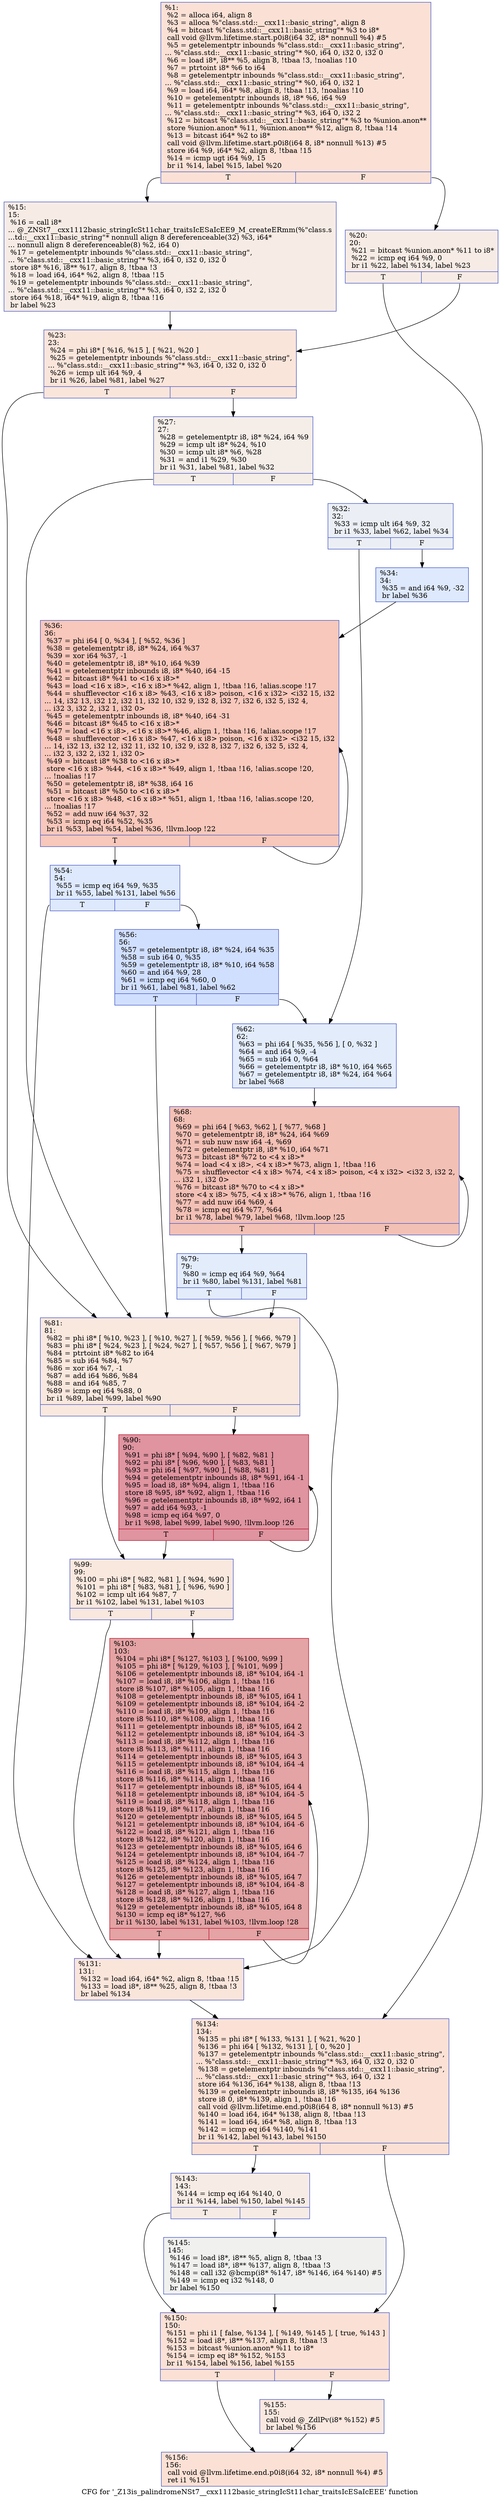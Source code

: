 digraph "CFG for '_Z13is_palindromeNSt7__cxx1112basic_stringIcSt11char_traitsIcESaIcEEE' function" {
	label="CFG for '_Z13is_palindromeNSt7__cxx1112basic_stringIcSt11char_traitsIcESaIcEEE' function";

	Node0x558ef12fb730 [shape=record,color="#3d50c3ff", style=filled, fillcolor="#f7bca170",label="{%1:\l  %2 = alloca i64, align 8\l  %3 = alloca %\"class.std::__cxx11::basic_string\", align 8\l  %4 = bitcast %\"class.std::__cxx11::basic_string\"* %3 to i8*\l  call void @llvm.lifetime.start.p0i8(i64 32, i8* nonnull %4) #5\l  %5 = getelementptr inbounds %\"class.std::__cxx11::basic_string\",\l... %\"class.std::__cxx11::basic_string\"* %0, i64 0, i32 0, i32 0\l  %6 = load i8*, i8** %5, align 8, !tbaa !3, !noalias !10\l  %7 = ptrtoint i8* %6 to i64\l  %8 = getelementptr inbounds %\"class.std::__cxx11::basic_string\",\l... %\"class.std::__cxx11::basic_string\"* %0, i64 0, i32 1\l  %9 = load i64, i64* %8, align 8, !tbaa !13, !noalias !10\l  %10 = getelementptr inbounds i8, i8* %6, i64 %9\l  %11 = getelementptr inbounds %\"class.std::__cxx11::basic_string\",\l... %\"class.std::__cxx11::basic_string\"* %3, i64 0, i32 2\l  %12 = bitcast %\"class.std::__cxx11::basic_string\"* %3 to %union.anon**\l  store %union.anon* %11, %union.anon** %12, align 8, !tbaa !14\l  %13 = bitcast i64* %2 to i8*\l  call void @llvm.lifetime.start.p0i8(i64 8, i8* nonnull %13) #5\l  store i64 %9, i64* %2, align 8, !tbaa !15\l  %14 = icmp ugt i64 %9, 15\l  br i1 %14, label %15, label %20\l|{<s0>T|<s1>F}}"];
	Node0x558ef12fb730:s0 -> Node0x558ef12fefb0;
	Node0x558ef12fb730:s1 -> Node0x558ef12ff040;
	Node0x558ef12fefb0 [shape=record,color="#3d50c3ff", style=filled, fillcolor="#ecd3c570",label="{%15:\l15:                                               \l  %16 = call i8*\l... @_ZNSt7__cxx1112basic_stringIcSt11char_traitsIcESaIcEE9_M_createERmm(%\"class.s\l...td::__cxx11::basic_string\"* nonnull align 8 dereferenceable(32) %3, i64*\l... nonnull align 8 dereferenceable(8) %2, i64 0)\l  %17 = getelementptr inbounds %\"class.std::__cxx11::basic_string\",\l... %\"class.std::__cxx11::basic_string\"* %3, i64 0, i32 0, i32 0\l  store i8* %16, i8** %17, align 8, !tbaa !3\l  %18 = load i64, i64* %2, align 8, !tbaa !15\l  %19 = getelementptr inbounds %\"class.std::__cxx11::basic_string\",\l... %\"class.std::__cxx11::basic_string\"* %3, i64 0, i32 2, i32 0\l  store i64 %18, i64* %19, align 8, !tbaa !16\l  br label %23\l}"];
	Node0x558ef12fefb0 -> Node0x558ef12ff180;
	Node0x558ef12ff040 [shape=record,color="#3d50c3ff", style=filled, fillcolor="#ecd3c570",label="{%20:\l20:                                               \l  %21 = bitcast %union.anon* %11 to i8*\l  %22 = icmp eq i64 %9, 0\l  br i1 %22, label %134, label %23\l|{<s0>T|<s1>F}}"];
	Node0x558ef12ff040:s0 -> Node0x558ef13003b0;
	Node0x558ef12ff040:s1 -> Node0x558ef12ff180;
	Node0x558ef12ff180 [shape=record,color="#3d50c3ff", style=filled, fillcolor="#f4c5ad70",label="{%23:\l23:                                               \l  %24 = phi i8* [ %16, %15 ], [ %21, %20 ]\l  %25 = getelementptr inbounds %\"class.std::__cxx11::basic_string\",\l... %\"class.std::__cxx11::basic_string\"* %3, i64 0, i32 0, i32 0\l  %26 = icmp ult i64 %9, 4\l  br i1 %26, label %81, label %27\l|{<s0>T|<s1>F}}"];
	Node0x558ef12ff180:s0 -> Node0x558ef1300700;
	Node0x558ef12ff180:s1 -> Node0x558ef1300750;
	Node0x558ef1300750 [shape=record,color="#3d50c3ff", style=filled, fillcolor="#e8d6cc70",label="{%27:\l27:                                               \l  %28 = getelementptr i8, i8* %24, i64 %9\l  %29 = icmp ult i8* %24, %10\l  %30 = icmp ult i8* %6, %28\l  %31 = and i1 %29, %30\l  br i1 %31, label %81, label %32\l|{<s0>T|<s1>F}}"];
	Node0x558ef1300750:s0 -> Node0x558ef1300700;
	Node0x558ef1300750:s1 -> Node0x558ef1300ae0;
	Node0x558ef1300ae0 [shape=record,color="#3d50c3ff", style=filled, fillcolor="#d1dae970",label="{%32:\l32:                                               \l  %33 = icmp ult i64 %9, 32\l  br i1 %33, label %62, label %34\l|{<s0>T|<s1>F}}"];
	Node0x558ef1300ae0:s0 -> Node0x558ef1300e80;
	Node0x558ef1300ae0:s1 -> Node0x558ef1300ed0;
	Node0x558ef1300ed0 [shape=record,color="#3d50c3ff", style=filled, fillcolor="#b5cdfa70",label="{%34:\l34:                                               \l  %35 = and i64 %9, -32\l  br label %36\l}"];
	Node0x558ef1300ed0 -> Node0x558ef13010d0;
	Node0x558ef13010d0 [shape=record,color="#3d50c3ff", style=filled, fillcolor="#ed836670",label="{%36:\l36:                                               \l  %37 = phi i64 [ 0, %34 ], [ %52, %36 ]\l  %38 = getelementptr i8, i8* %24, i64 %37\l  %39 = xor i64 %37, -1\l  %40 = getelementptr i8, i8* %10, i64 %39\l  %41 = getelementptr inbounds i8, i8* %40, i64 -15\l  %42 = bitcast i8* %41 to \<16 x i8\>*\l  %43 = load \<16 x i8\>, \<16 x i8\>* %42, align 1, !tbaa !16, !alias.scope !17\l  %44 = shufflevector \<16 x i8\> %43, \<16 x i8\> poison, \<16 x i32\> \<i32 15, i32\l... 14, i32 13, i32 12, i32 11, i32 10, i32 9, i32 8, i32 7, i32 6, i32 5, i32 4,\l... i32 3, i32 2, i32 1, i32 0\>\l  %45 = getelementptr inbounds i8, i8* %40, i64 -31\l  %46 = bitcast i8* %45 to \<16 x i8\>*\l  %47 = load \<16 x i8\>, \<16 x i8\>* %46, align 1, !tbaa !16, !alias.scope !17\l  %48 = shufflevector \<16 x i8\> %47, \<16 x i8\> poison, \<16 x i32\> \<i32 15, i32\l... 14, i32 13, i32 12, i32 11, i32 10, i32 9, i32 8, i32 7, i32 6, i32 5, i32 4,\l... i32 3, i32 2, i32 1, i32 0\>\l  %49 = bitcast i8* %38 to \<16 x i8\>*\l  store \<16 x i8\> %44, \<16 x i8\>* %49, align 1, !tbaa !16, !alias.scope !20,\l... !noalias !17\l  %50 = getelementptr i8, i8* %38, i64 16\l  %51 = bitcast i8* %50 to \<16 x i8\>*\l  store \<16 x i8\> %48, \<16 x i8\>* %51, align 1, !tbaa !16, !alias.scope !20,\l... !noalias !17\l  %52 = add nuw i64 %37, 32\l  %53 = icmp eq i64 %52, %35\l  br i1 %53, label %54, label %36, !llvm.loop !22\l|{<s0>T|<s1>F}}"];
	Node0x558ef13010d0:s0 -> Node0x558ef1304140;
	Node0x558ef13010d0:s1 -> Node0x558ef13010d0;
	Node0x558ef1304140 [shape=record,color="#3d50c3ff", style=filled, fillcolor="#b5cdfa70",label="{%54:\l54:                                               \l  %55 = icmp eq i64 %9, %35\l  br i1 %55, label %131, label %56\l|{<s0>T|<s1>F}}"];
	Node0x558ef1304140:s0 -> Node0x558ef13043f0;
	Node0x558ef1304140:s1 -> Node0x558ef1304440;
	Node0x558ef1304440 [shape=record,color="#3d50c3ff", style=filled, fillcolor="#96b7ff70",label="{%56:\l56:                                               \l  %57 = getelementptr i8, i8* %24, i64 %35\l  %58 = sub i64 0, %35\l  %59 = getelementptr i8, i8* %10, i64 %58\l  %60 = and i64 %9, 28\l  %61 = icmp eq i64 %60, 0\l  br i1 %61, label %81, label %62\l|{<s0>T|<s1>F}}"];
	Node0x558ef1304440:s0 -> Node0x558ef1300700;
	Node0x558ef1304440:s1 -> Node0x558ef1300e80;
	Node0x558ef1300e80 [shape=record,color="#3d50c3ff", style=filled, fillcolor="#bfd3f670",label="{%62:\l62:                                               \l  %63 = phi i64 [ %35, %56 ], [ 0, %32 ]\l  %64 = and i64 %9, -4\l  %65 = sub i64 0, %64\l  %66 = getelementptr i8, i8* %10, i64 %65\l  %67 = getelementptr i8, i8* %24, i64 %64\l  br label %68\l}"];
	Node0x558ef1300e80 -> Node0x558ef1305070;
	Node0x558ef1305070 [shape=record,color="#3d50c3ff", style=filled, fillcolor="#e5705870",label="{%68:\l68:                                               \l  %69 = phi i64 [ %63, %62 ], [ %77, %68 ]\l  %70 = getelementptr i8, i8* %24, i64 %69\l  %71 = sub nuw nsw i64 -4, %69\l  %72 = getelementptr i8, i8* %10, i64 %71\l  %73 = bitcast i8* %72 to \<4 x i8\>*\l  %74 = load \<4 x i8\>, \<4 x i8\>* %73, align 1, !tbaa !16\l  %75 = shufflevector \<4 x i8\> %74, \<4 x i8\> poison, \<4 x i32\> \<i32 3, i32 2,\l... i32 1, i32 0\>\l  %76 = bitcast i8* %70 to \<4 x i8\>*\l  store \<4 x i8\> %75, \<4 x i8\>* %76, align 1, !tbaa !16\l  %77 = add nuw i64 %69, 4\l  %78 = icmp eq i64 %77, %64\l  br i1 %78, label %79, label %68, !llvm.loop !25\l|{<s0>T|<s1>F}}"];
	Node0x558ef1305070:s0 -> Node0x558ef13057e0;
	Node0x558ef1305070:s1 -> Node0x558ef1305070;
	Node0x558ef13057e0 [shape=record,color="#3d50c3ff", style=filled, fillcolor="#bfd3f670",label="{%79:\l79:                                               \l  %80 = icmp eq i64 %9, %64\l  br i1 %80, label %131, label %81\l|{<s0>T|<s1>F}}"];
	Node0x558ef13057e0:s0 -> Node0x558ef13043f0;
	Node0x558ef13057e0:s1 -> Node0x558ef1300700;
	Node0x558ef1300700 [shape=record,color="#3d50c3ff", style=filled, fillcolor="#f2cab570",label="{%81:\l81:                                               \l  %82 = phi i8* [ %10, %23 ], [ %10, %27 ], [ %59, %56 ], [ %66, %79 ]\l  %83 = phi i8* [ %24, %23 ], [ %24, %27 ], [ %57, %56 ], [ %67, %79 ]\l  %84 = ptrtoint i8* %82 to i64\l  %85 = sub i64 %84, %7\l  %86 = xor i64 %7, -1\l  %87 = add i64 %86, %84\l  %88 = and i64 %85, 7\l  %89 = icmp eq i64 %88, 0\l  br i1 %89, label %99, label %90\l|{<s0>T|<s1>F}}"];
	Node0x558ef1300700:s0 -> Node0x558ef1306080;
	Node0x558ef1300700:s1 -> Node0x558ef13060d0;
	Node0x558ef13060d0 [shape=record,color="#b70d28ff", style=filled, fillcolor="#b70d2870",label="{%90:\l90:                                               \l  %91 = phi i8* [ %94, %90 ], [ %82, %81 ]\l  %92 = phi i8* [ %96, %90 ], [ %83, %81 ]\l  %93 = phi i64 [ %97, %90 ], [ %88, %81 ]\l  %94 = getelementptr inbounds i8, i8* %91, i64 -1\l  %95 = load i8, i8* %94, align 1, !tbaa !16\l  store i8 %95, i8* %92, align 1, !tbaa !16\l  %96 = getelementptr inbounds i8, i8* %92, i64 1\l  %97 = add i64 %93, -1\l  %98 = icmp eq i64 %97, 0\l  br i1 %98, label %99, label %90, !llvm.loop !26\l|{<s0>T|<s1>F}}"];
	Node0x558ef13060d0:s0 -> Node0x558ef1306080;
	Node0x558ef13060d0:s1 -> Node0x558ef13060d0;
	Node0x558ef1306080 [shape=record,color="#3d50c3ff", style=filled, fillcolor="#f2cab570",label="{%99:\l99:                                               \l  %100 = phi i8* [ %82, %81 ], [ %94, %90 ]\l  %101 = phi i8* [ %83, %81 ], [ %96, %90 ]\l  %102 = icmp ult i64 %87, 7\l  br i1 %102, label %131, label %103\l|{<s0>T|<s1>F}}"];
	Node0x558ef1306080:s0 -> Node0x558ef13043f0;
	Node0x558ef1306080:s1 -> Node0x558ef1306b90;
	Node0x558ef1306b90 [shape=record,color="#b70d28ff", style=filled, fillcolor="#c32e3170",label="{%103:\l103:                                              \l  %104 = phi i8* [ %127, %103 ], [ %100, %99 ]\l  %105 = phi i8* [ %129, %103 ], [ %101, %99 ]\l  %106 = getelementptr inbounds i8, i8* %104, i64 -1\l  %107 = load i8, i8* %106, align 1, !tbaa !16\l  store i8 %107, i8* %105, align 1, !tbaa !16\l  %108 = getelementptr inbounds i8, i8* %105, i64 1\l  %109 = getelementptr inbounds i8, i8* %104, i64 -2\l  %110 = load i8, i8* %109, align 1, !tbaa !16\l  store i8 %110, i8* %108, align 1, !tbaa !16\l  %111 = getelementptr inbounds i8, i8* %105, i64 2\l  %112 = getelementptr inbounds i8, i8* %104, i64 -3\l  %113 = load i8, i8* %112, align 1, !tbaa !16\l  store i8 %113, i8* %111, align 1, !tbaa !16\l  %114 = getelementptr inbounds i8, i8* %105, i64 3\l  %115 = getelementptr inbounds i8, i8* %104, i64 -4\l  %116 = load i8, i8* %115, align 1, !tbaa !16\l  store i8 %116, i8* %114, align 1, !tbaa !16\l  %117 = getelementptr inbounds i8, i8* %105, i64 4\l  %118 = getelementptr inbounds i8, i8* %104, i64 -5\l  %119 = load i8, i8* %118, align 1, !tbaa !16\l  store i8 %119, i8* %117, align 1, !tbaa !16\l  %120 = getelementptr inbounds i8, i8* %105, i64 5\l  %121 = getelementptr inbounds i8, i8* %104, i64 -6\l  %122 = load i8, i8* %121, align 1, !tbaa !16\l  store i8 %122, i8* %120, align 1, !tbaa !16\l  %123 = getelementptr inbounds i8, i8* %105, i64 6\l  %124 = getelementptr inbounds i8, i8* %104, i64 -7\l  %125 = load i8, i8* %124, align 1, !tbaa !16\l  store i8 %125, i8* %123, align 1, !tbaa !16\l  %126 = getelementptr inbounds i8, i8* %105, i64 7\l  %127 = getelementptr inbounds i8, i8* %104, i64 -8\l  %128 = load i8, i8* %127, align 1, !tbaa !16\l  store i8 %128, i8* %126, align 1, !tbaa !16\l  %129 = getelementptr inbounds i8, i8* %105, i64 8\l  %130 = icmp eq i8* %127, %6\l  br i1 %130, label %131, label %103, !llvm.loop !28\l|{<s0>T|<s1>F}}"];
	Node0x558ef1306b90:s0 -> Node0x558ef13043f0;
	Node0x558ef1306b90:s1 -> Node0x558ef1306b90;
	Node0x558ef13043f0 [shape=record,color="#3d50c3ff", style=filled, fillcolor="#f4c5ad70",label="{%131:\l131:                                              \l  %132 = load i64, i64* %2, align 8, !tbaa !15\l  %133 = load i8*, i8** %25, align 8, !tbaa !3\l  br label %134\l}"];
	Node0x558ef13043f0 -> Node0x558ef13003b0;
	Node0x558ef13003b0 [shape=record,color="#3d50c3ff", style=filled, fillcolor="#f7bca170",label="{%134:\l134:                                              \l  %135 = phi i8* [ %133, %131 ], [ %21, %20 ]\l  %136 = phi i64 [ %132, %131 ], [ 0, %20 ]\l  %137 = getelementptr inbounds %\"class.std::__cxx11::basic_string\",\l... %\"class.std::__cxx11::basic_string\"* %3, i64 0, i32 0, i32 0\l  %138 = getelementptr inbounds %\"class.std::__cxx11::basic_string\",\l... %\"class.std::__cxx11::basic_string\"* %3, i64 0, i32 1\l  store i64 %136, i64* %138, align 8, !tbaa !13\l  %139 = getelementptr inbounds i8, i8* %135, i64 %136\l  store i8 0, i8* %139, align 1, !tbaa !16\l  call void @llvm.lifetime.end.p0i8(i64 8, i8* nonnull %13) #5\l  %140 = load i64, i64* %138, align 8, !tbaa !13\l  %141 = load i64, i64* %8, align 8, !tbaa !13\l  %142 = icmp eq i64 %140, %141\l  br i1 %142, label %143, label %150\l|{<s0>T|<s1>F}}"];
	Node0x558ef13003b0:s0 -> Node0x558ef1309be0;
	Node0x558ef13003b0:s1 -> Node0x558ef1309c30;
	Node0x558ef1309be0 [shape=record,color="#3d50c3ff", style=filled, fillcolor="#ecd3c570",label="{%143:\l143:                                              \l  %144 = icmp eq i64 %140, 0\l  br i1 %144, label %150, label %145\l|{<s0>T|<s1>F}}"];
	Node0x558ef1309be0:s0 -> Node0x558ef1309c30;
	Node0x558ef1309be0:s1 -> Node0x558ef1309dc0;
	Node0x558ef1309dc0 [shape=record,color="#3d50c3ff", style=filled, fillcolor="#dedcdb70",label="{%145:\l145:                                              \l  %146 = load i8*, i8** %5, align 8, !tbaa !3\l  %147 = load i8*, i8** %137, align 8, !tbaa !3\l  %148 = call i32 @bcmp(i8* %147, i8* %146, i64 %140) #5\l  %149 = icmp eq i32 %148, 0\l  br label %150\l}"];
	Node0x558ef1309dc0 -> Node0x558ef1309c30;
	Node0x558ef1309c30 [shape=record,color="#3d50c3ff", style=filled, fillcolor="#f7bca170",label="{%150:\l150:                                              \l  %151 = phi i1 [ false, %134 ], [ %149, %145 ], [ true, %143 ]\l  %152 = load i8*, i8** %137, align 8, !tbaa !3\l  %153 = bitcast %union.anon* %11 to i8*\l  %154 = icmp eq i8* %152, %153\l  br i1 %154, label %156, label %155\l|{<s0>T|<s1>F}}"];
	Node0x558ef1309c30:s0 -> Node0x558ef130a5a0;
	Node0x558ef1309c30:s1 -> Node0x558ef130a5f0;
	Node0x558ef130a5f0 [shape=record,color="#3d50c3ff", style=filled, fillcolor="#f1ccb870",label="{%155:\l155:                                              \l  call void @_ZdlPv(i8* %152) #5\l  br label %156\l}"];
	Node0x558ef130a5f0 -> Node0x558ef130a5a0;
	Node0x558ef130a5a0 [shape=record,color="#3d50c3ff", style=filled, fillcolor="#f7bca170",label="{%156:\l156:                                              \l  call void @llvm.lifetime.end.p0i8(i64 32, i8* nonnull %4) #5\l  ret i1 %151\l}"];
}
